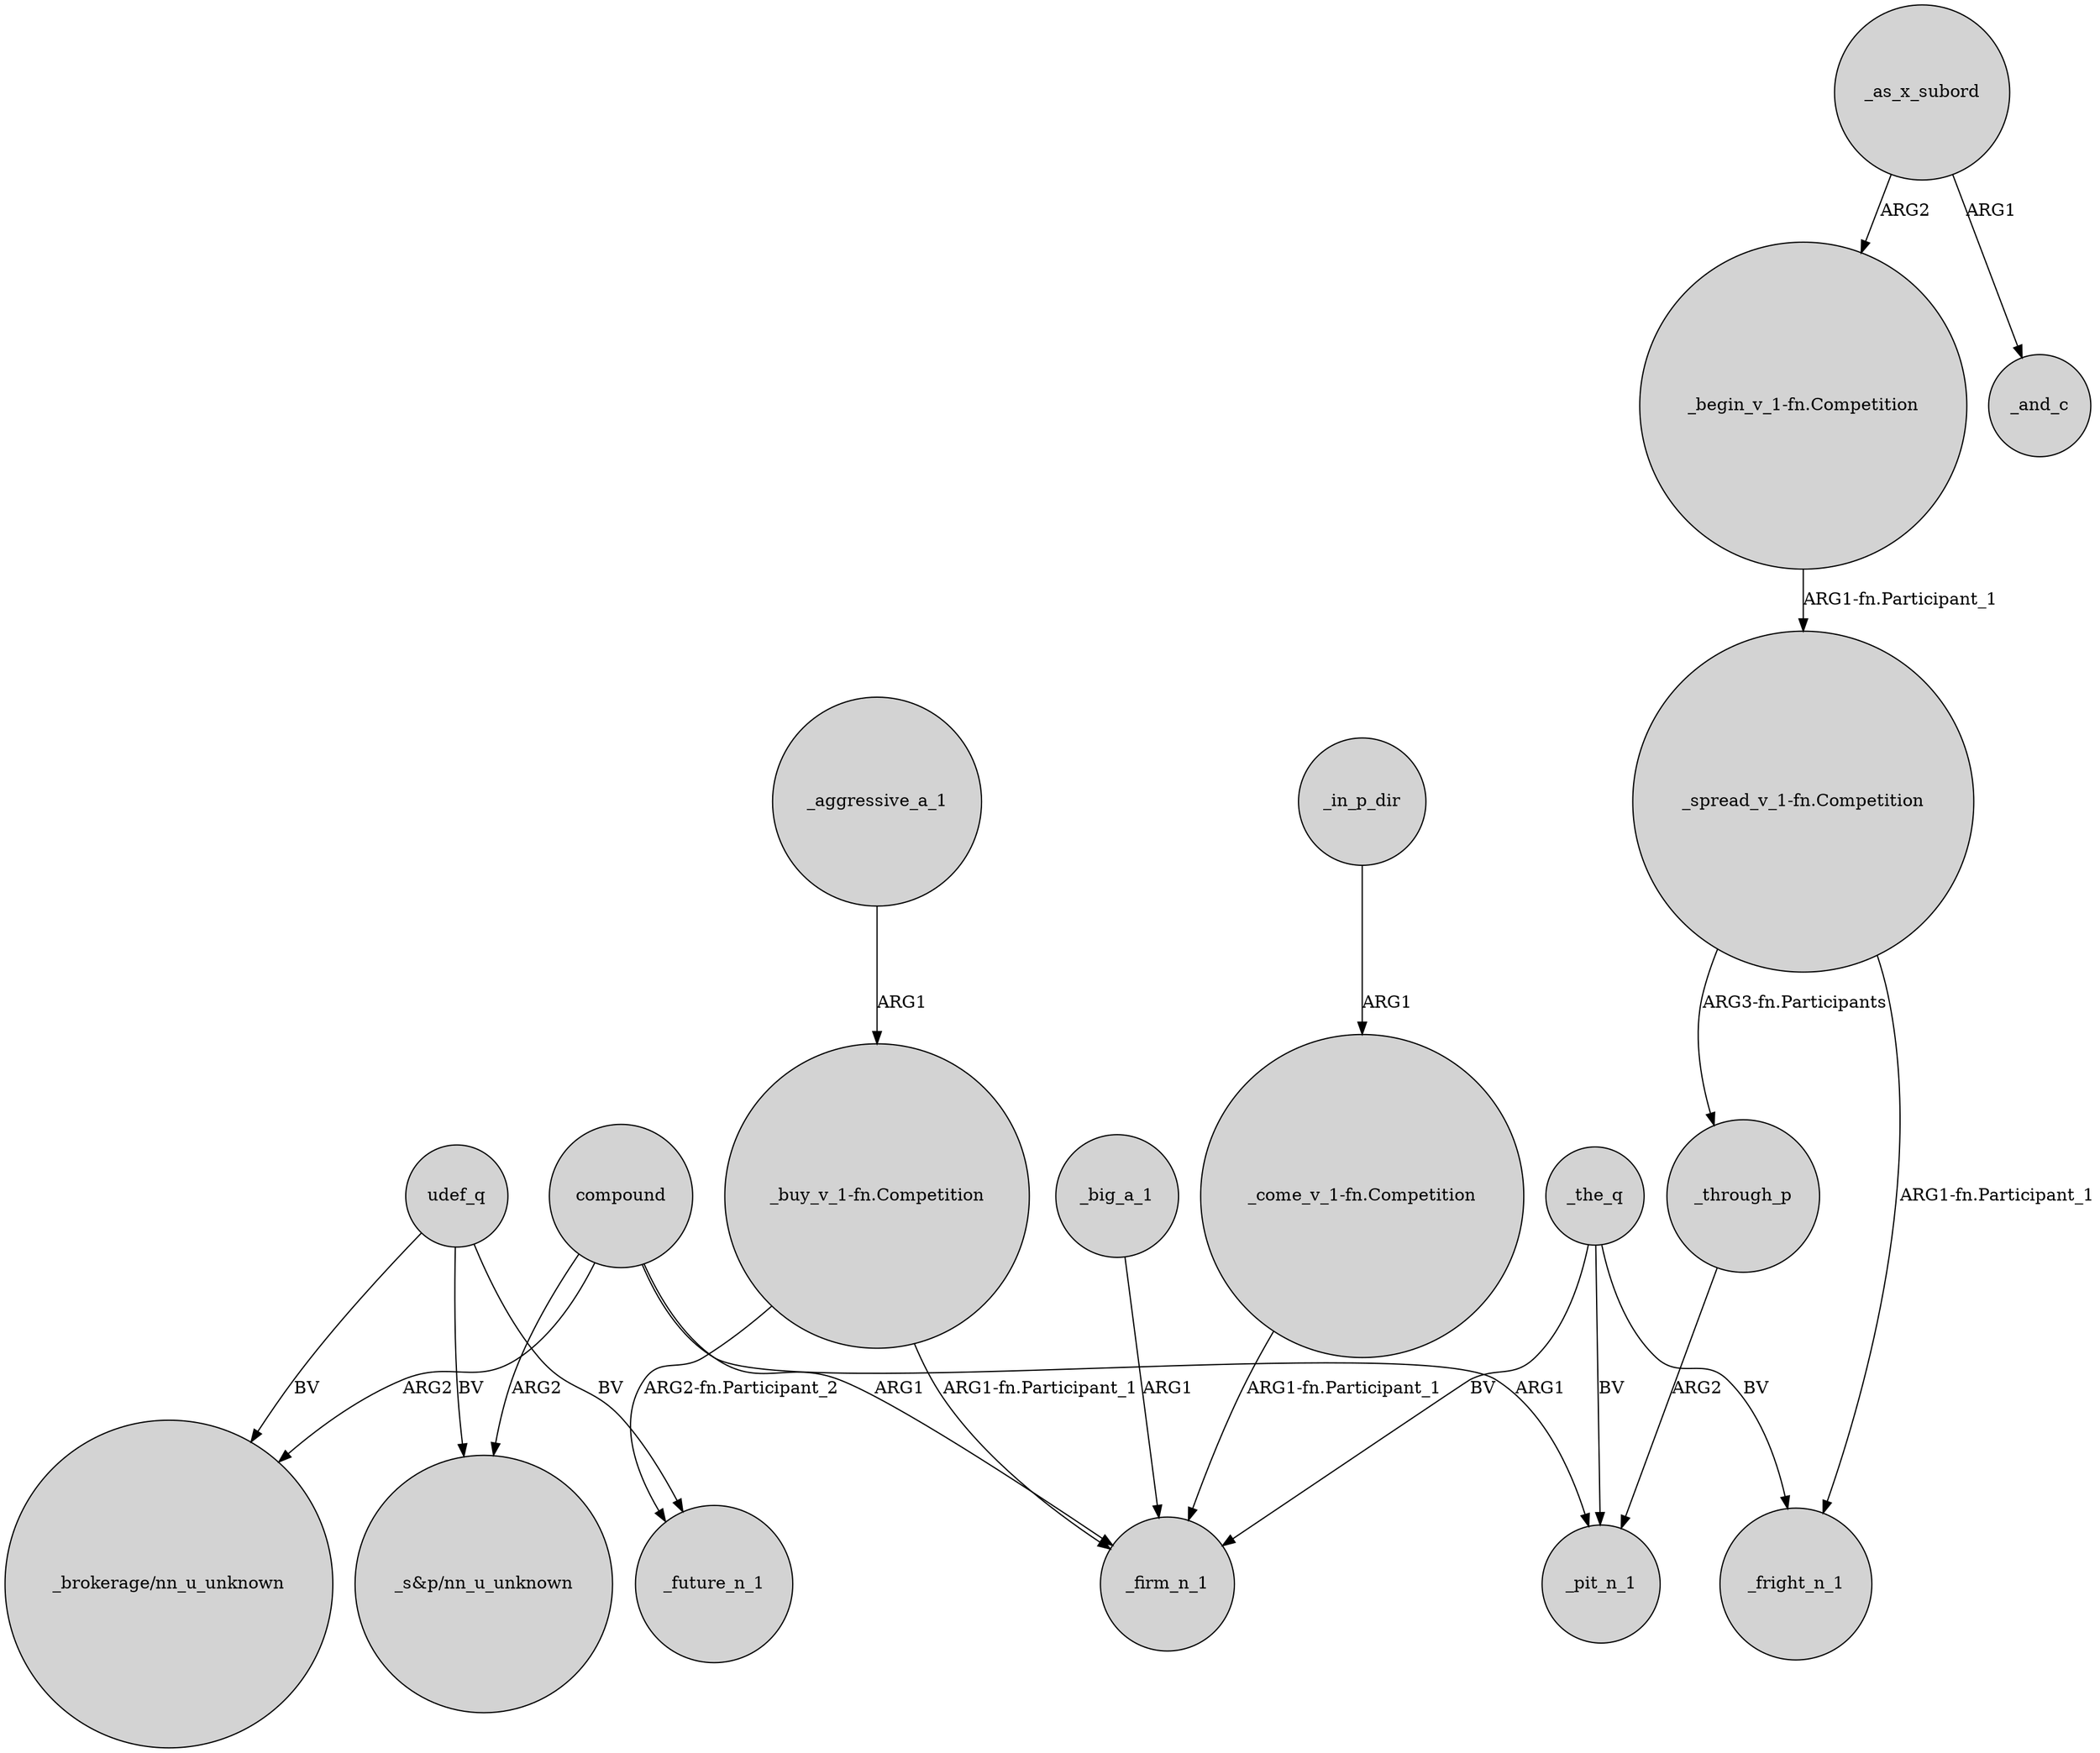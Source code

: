 digraph {
	node [shape=circle style=filled]
	compound -> _pit_n_1 [label=ARG1]
	"_buy_v_1-fn.Competition" -> _firm_n_1 [label="ARG1-fn.Participant_1"]
	_the_q -> _fright_n_1 [label=BV]
	"_come_v_1-fn.Competition" -> _firm_n_1 [label="ARG1-fn.Participant_1"]
	_big_a_1 -> _firm_n_1 [label=ARG1]
	compound -> "_brokerage/nn_u_unknown" [label=ARG2]
	udef_q -> _future_n_1 [label=BV]
	_through_p -> _pit_n_1 [label=ARG2]
	_aggressive_a_1 -> "_buy_v_1-fn.Competition" [label=ARG1]
	compound -> "_s&p/nn_u_unknown" [label=ARG2]
	_as_x_subord -> "_begin_v_1-fn.Competition" [label=ARG2]
	udef_q -> "_brokerage/nn_u_unknown" [label=BV]
	_the_q -> _pit_n_1 [label=BV]
	_the_q -> _firm_n_1 [label=BV]
	"_spread_v_1-fn.Competition" -> _fright_n_1 [label="ARG1-fn.Participant_1"]
	udef_q -> "_s&p/nn_u_unknown" [label=BV]
	_in_p_dir -> "_come_v_1-fn.Competition" [label=ARG1]
	compound -> _firm_n_1 [label=ARG1]
	"_begin_v_1-fn.Competition" -> "_spread_v_1-fn.Competition" [label="ARG1-fn.Participant_1"]
	"_buy_v_1-fn.Competition" -> _future_n_1 [label="ARG2-fn.Participant_2"]
	_as_x_subord -> _and_c [label=ARG1]
	"_spread_v_1-fn.Competition" -> _through_p [label="ARG3-fn.Participants"]
}
